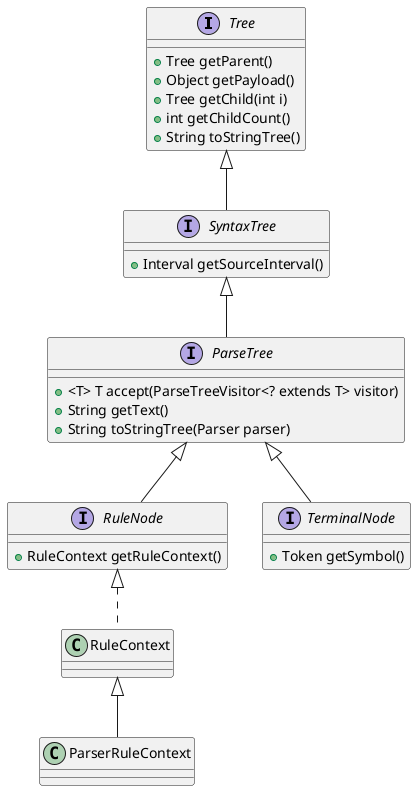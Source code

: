 @startuml

interface Tree{
    + Tree getParent()
    + Object getPayload()
    + Tree getChild(int i)
    + int getChildCount()
    + String toStringTree()
}
interface SyntaxTree{
    + Interval getSourceInterval()
}
interface ParseTree{
    + <T> T accept(ParseTreeVisitor<? extends T> visitor)
    + String getText()
    + String toStringTree(Parser parser)
}
interface RuleNode{
    + RuleContext getRuleContext()
}
interface TerminalNode{
    + Token getSymbol()
}
class RuleContext
class ParserRuleContext

Tree <|-- SyntaxTree
SyntaxTree <|-- ParseTree
ParseTree <|-- RuleNode
ParseTree <|-- TerminalNode
RuleNode <|.. RuleContext
RuleContext <|-- ParserRuleContext

@enduml